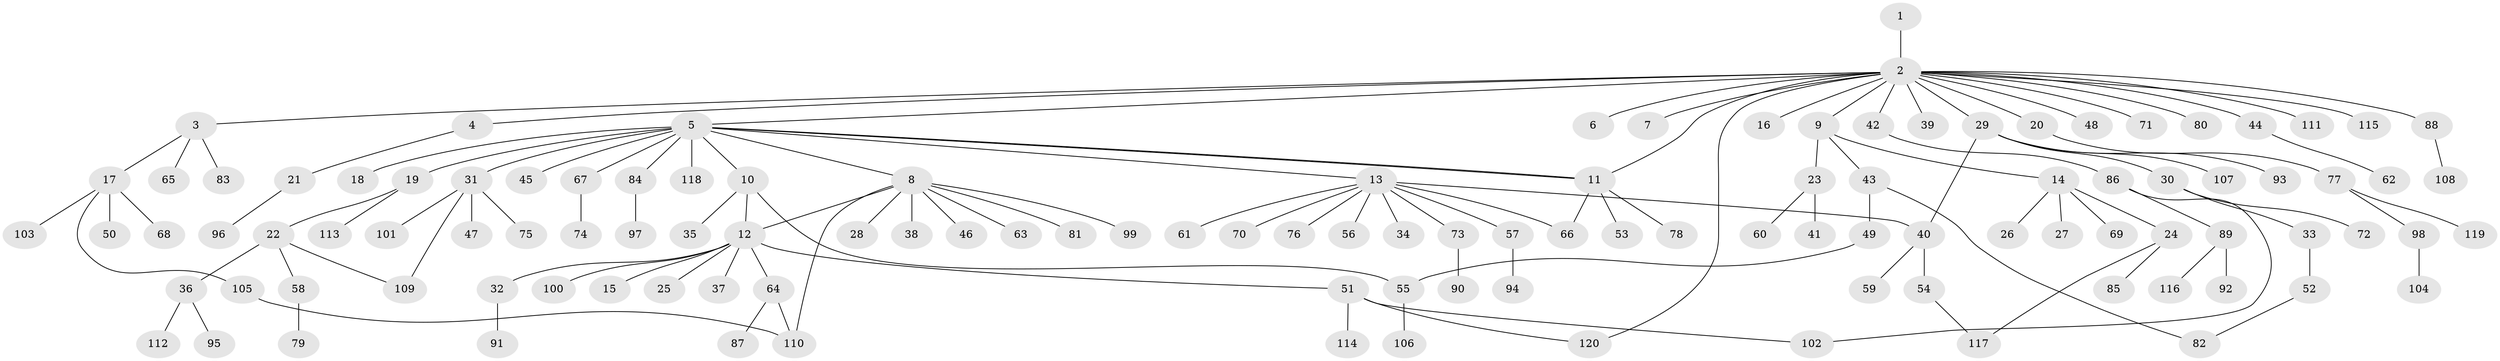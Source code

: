 // coarse degree distribution, {20: 0.011764705882352941, 2: 0.24705882352941178, 1: 0.5294117647058824, 4: 0.08235294117647059, 11: 0.011764705882352941, 3: 0.08235294117647059, 9: 0.011764705882352941, 8: 0.023529411764705882}
// Generated by graph-tools (version 1.1) at 2025/36/03/04/25 23:36:55]
// undirected, 120 vertices, 132 edges
graph export_dot {
  node [color=gray90,style=filled];
  1;
  2;
  3;
  4;
  5;
  6;
  7;
  8;
  9;
  10;
  11;
  12;
  13;
  14;
  15;
  16;
  17;
  18;
  19;
  20;
  21;
  22;
  23;
  24;
  25;
  26;
  27;
  28;
  29;
  30;
  31;
  32;
  33;
  34;
  35;
  36;
  37;
  38;
  39;
  40;
  41;
  42;
  43;
  44;
  45;
  46;
  47;
  48;
  49;
  50;
  51;
  52;
  53;
  54;
  55;
  56;
  57;
  58;
  59;
  60;
  61;
  62;
  63;
  64;
  65;
  66;
  67;
  68;
  69;
  70;
  71;
  72;
  73;
  74;
  75;
  76;
  77;
  78;
  79;
  80;
  81;
  82;
  83;
  84;
  85;
  86;
  87;
  88;
  89;
  90;
  91;
  92;
  93;
  94;
  95;
  96;
  97;
  98;
  99;
  100;
  101;
  102;
  103;
  104;
  105;
  106;
  107;
  108;
  109;
  110;
  111;
  112;
  113;
  114;
  115;
  116;
  117;
  118;
  119;
  120;
  1 -- 2;
  2 -- 3;
  2 -- 4;
  2 -- 5;
  2 -- 6;
  2 -- 7;
  2 -- 9;
  2 -- 11;
  2 -- 16;
  2 -- 20;
  2 -- 29;
  2 -- 39;
  2 -- 42;
  2 -- 44;
  2 -- 48;
  2 -- 71;
  2 -- 80;
  2 -- 88;
  2 -- 111;
  2 -- 115;
  2 -- 120;
  3 -- 17;
  3 -- 65;
  3 -- 83;
  4 -- 21;
  5 -- 8;
  5 -- 10;
  5 -- 11;
  5 -- 11;
  5 -- 13;
  5 -- 18;
  5 -- 19;
  5 -- 31;
  5 -- 45;
  5 -- 67;
  5 -- 84;
  5 -- 118;
  8 -- 12;
  8 -- 28;
  8 -- 38;
  8 -- 46;
  8 -- 63;
  8 -- 81;
  8 -- 99;
  8 -- 110;
  9 -- 14;
  9 -- 23;
  9 -- 43;
  10 -- 12;
  10 -- 35;
  10 -- 55;
  11 -- 53;
  11 -- 66;
  11 -- 78;
  12 -- 15;
  12 -- 25;
  12 -- 32;
  12 -- 37;
  12 -- 51;
  12 -- 64;
  12 -- 100;
  13 -- 34;
  13 -- 40;
  13 -- 56;
  13 -- 57;
  13 -- 61;
  13 -- 66;
  13 -- 70;
  13 -- 73;
  13 -- 76;
  14 -- 24;
  14 -- 26;
  14 -- 27;
  14 -- 69;
  17 -- 50;
  17 -- 68;
  17 -- 103;
  17 -- 105;
  19 -- 22;
  19 -- 113;
  20 -- 77;
  21 -- 96;
  22 -- 36;
  22 -- 58;
  22 -- 109;
  23 -- 41;
  23 -- 60;
  24 -- 85;
  24 -- 117;
  29 -- 30;
  29 -- 40;
  29 -- 93;
  29 -- 107;
  30 -- 33;
  30 -- 72;
  31 -- 47;
  31 -- 75;
  31 -- 101;
  31 -- 109;
  32 -- 91;
  33 -- 52;
  36 -- 95;
  36 -- 112;
  40 -- 54;
  40 -- 59;
  42 -- 86;
  43 -- 49;
  43 -- 82;
  44 -- 62;
  49 -- 55;
  51 -- 102;
  51 -- 114;
  51 -- 120;
  52 -- 82;
  54 -- 117;
  55 -- 106;
  57 -- 94;
  58 -- 79;
  64 -- 87;
  64 -- 110;
  67 -- 74;
  73 -- 90;
  77 -- 98;
  77 -- 119;
  84 -- 97;
  86 -- 89;
  86 -- 102;
  88 -- 108;
  89 -- 92;
  89 -- 116;
  98 -- 104;
  105 -- 110;
}
